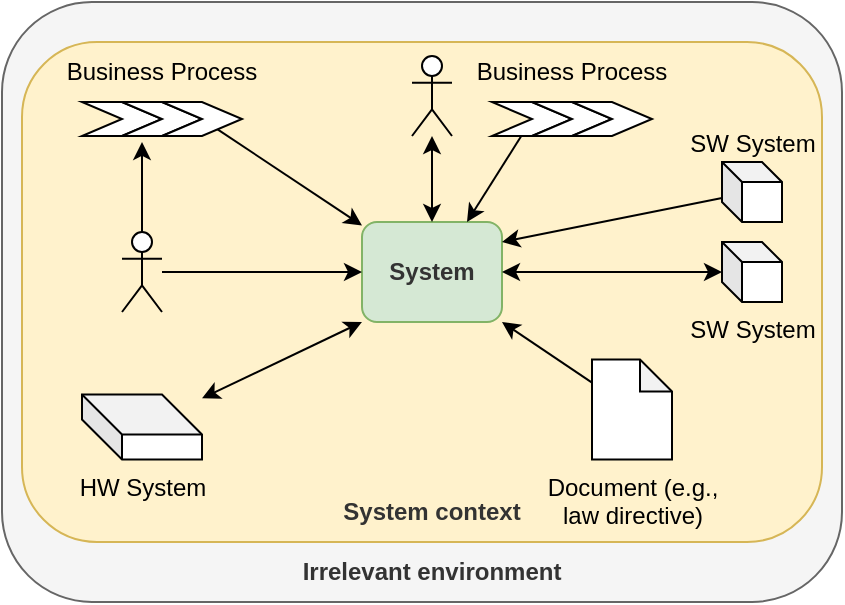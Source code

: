 <mxfile version="16.5.3" type="device"><diagram id="uH9laZ2BYaCbSZxFIPJi" name="Page-1"><mxGraphModel dx="917" dy="537" grid="1" gridSize="10" guides="1" tooltips="1" connect="1" arrows="1" fold="1" page="1" pageScale="1" pageWidth="850" pageHeight="1100" math="1" shadow="0"><root><mxCell id="0"/><mxCell id="1" parent="0"/><mxCell id="IGO1zF4ZYIRfZyNfmcAZ-1" value="" style="rounded=1;whiteSpace=wrap;html=1;fillColor=#f5f5f5;fontColor=#333333;strokeColor=#666666;" vertex="1" parent="1"><mxGeometry x="140" y="20" width="420" height="300" as="geometry"/></mxCell><mxCell id="IGO1zF4ZYIRfZyNfmcAZ-2" value="" style="rounded=1;whiteSpace=wrap;html=1;fillColor=#fff2cc;strokeColor=#d6b656;" vertex="1" parent="1"><mxGeometry x="150" y="40" width="400" height="250" as="geometry"/></mxCell><mxCell id="IGO1zF4ZYIRfZyNfmcAZ-4" value="&lt;span style=&quot;color: rgb(51 , 51 , 51)&quot;&gt;&lt;b&gt;Irrelevant environment&lt;/b&gt;&lt;/span&gt;" style="text;html=1;strokeColor=none;fillColor=none;align=center;verticalAlign=middle;whiteSpace=wrap;rounded=0;" vertex="1" parent="1"><mxGeometry x="280" y="290" width="150" height="30" as="geometry"/></mxCell><mxCell id="IGO1zF4ZYIRfZyNfmcAZ-5" value="&lt;span style=&quot;color: rgb(51 , 51 , 51)&quot;&gt;&lt;b&gt;System context&lt;/b&gt;&lt;/span&gt;" style="text;html=1;strokeColor=none;fillColor=none;align=center;verticalAlign=middle;whiteSpace=wrap;rounded=0;" vertex="1" parent="1"><mxGeometry x="280" y="260" width="150" height="30" as="geometry"/></mxCell><mxCell id="IGO1zF4ZYIRfZyNfmcAZ-7" value="" style="group" vertex="1" connectable="0" parent="1"><mxGeometry x="320" y="130" width="70" height="50" as="geometry"/></mxCell><mxCell id="IGO1zF4ZYIRfZyNfmcAZ-3" value="" style="rounded=1;whiteSpace=wrap;html=1;fillColor=#d5e8d4;strokeColor=#82b366;" vertex="1" parent="IGO1zF4ZYIRfZyNfmcAZ-7"><mxGeometry width="70" height="50" as="geometry"/></mxCell><mxCell id="IGO1zF4ZYIRfZyNfmcAZ-6" value="&lt;span style=&quot;color: rgb(51 , 51 , 51)&quot;&gt;&lt;b&gt;System&lt;/b&gt;&lt;/span&gt;" style="text;html=1;strokeColor=none;fillColor=none;align=center;verticalAlign=middle;whiteSpace=wrap;rounded=0;" vertex="1" parent="IGO1zF4ZYIRfZyNfmcAZ-7"><mxGeometry y="10" width="70" height="30" as="geometry"/></mxCell><mxCell id="IGO1zF4ZYIRfZyNfmcAZ-45" style="edgeStyle=none;rounded=0;orthogonalLoop=1;jettySize=auto;html=1;entryX=0.5;entryY=0;entryDx=0;entryDy=0;startArrow=classic;startFill=1;" edge="1" parent="1" source="IGO1zF4ZYIRfZyNfmcAZ-8" target="IGO1zF4ZYIRfZyNfmcAZ-3"><mxGeometry relative="1" as="geometry"/></mxCell><mxCell id="IGO1zF4ZYIRfZyNfmcAZ-8" value="" style="shape=umlActor;verticalLabelPosition=bottom;verticalAlign=top;html=1;outlineConnect=0;" vertex="1" parent="1"><mxGeometry x="345" y="47" width="20" height="40" as="geometry"/></mxCell><mxCell id="IGO1zF4ZYIRfZyNfmcAZ-39" style="edgeStyle=none;rounded=0;orthogonalLoop=1;jettySize=auto;html=1;" edge="1" parent="1" source="IGO1zF4ZYIRfZyNfmcAZ-12"><mxGeometry relative="1" as="geometry"><mxPoint x="390" y="180" as="targetPoint"/></mxGeometry></mxCell><mxCell id="IGO1zF4ZYIRfZyNfmcAZ-12" value="Document (e.g., &lt;br&gt;law directive)" style="shape=note;html=1;backgroundOutline=1;darkOpacity=0.05;size=16;labelPosition=center;verticalLabelPosition=bottom;align=center;verticalAlign=top;" vertex="1" parent="1"><mxGeometry x="435" y="198.75" width="40" height="50" as="geometry"/></mxCell><mxCell id="IGO1zF4ZYIRfZyNfmcAZ-38" style="rounded=0;orthogonalLoop=1;jettySize=auto;html=1;entryX=0;entryY=1;entryDx=0;entryDy=0;startArrow=classic;startFill=1;" edge="1" parent="1" source="IGO1zF4ZYIRfZyNfmcAZ-13" target="IGO1zF4ZYIRfZyNfmcAZ-3"><mxGeometry relative="1" as="geometry"/></mxCell><mxCell id="IGO1zF4ZYIRfZyNfmcAZ-13" value="HW System" style="shape=cube;html=1;boundedLbl=1;backgroundOutline=1;darkOpacity=0.05;darkOpacity2=0.1;labelPosition=center;verticalLabelPosition=bottom;align=center;verticalAlign=top;" vertex="1" parent="1"><mxGeometry x="180" y="216.25" width="60" height="32.5" as="geometry"/></mxCell><mxCell id="IGO1zF4ZYIRfZyNfmcAZ-47" style="edgeStyle=none;rounded=0;orthogonalLoop=1;jettySize=auto;html=1;entryX=1;entryY=0;entryDx=0;entryDy=0;" edge="1" parent="1" source="IGO1zF4ZYIRfZyNfmcAZ-16" target="IGO1zF4ZYIRfZyNfmcAZ-6"><mxGeometry relative="1" as="geometry"/></mxCell><mxCell id="IGO1zF4ZYIRfZyNfmcAZ-16" value="SW System" style="shape=cube;html=1;boundedLbl=1;backgroundOutline=1;darkOpacity=0.05;darkOpacity2=0.1;size=10;labelPosition=center;verticalLabelPosition=top;align=center;verticalAlign=bottom;" vertex="1" parent="1"><mxGeometry x="500" y="100" width="30" height="30" as="geometry"/></mxCell><mxCell id="IGO1zF4ZYIRfZyNfmcAZ-40" style="edgeStyle=none;rounded=0;orthogonalLoop=1;jettySize=auto;html=1;startArrow=classic;startFill=1;" edge="1" parent="1" source="IGO1zF4ZYIRfZyNfmcAZ-17" target="IGO1zF4ZYIRfZyNfmcAZ-6"><mxGeometry relative="1" as="geometry"/></mxCell><mxCell id="IGO1zF4ZYIRfZyNfmcAZ-17" value="SW System" style="shape=cube;html=1;boundedLbl=1;backgroundOutline=1;darkOpacity=0.05;darkOpacity2=0.1;size=10;labelPosition=center;verticalLabelPosition=bottom;align=center;verticalAlign=top;" vertex="1" parent="1"><mxGeometry x="500" y="140" width="30" height="30" as="geometry"/></mxCell><mxCell id="IGO1zF4ZYIRfZyNfmcAZ-30" value="" style="group" vertex="1" connectable="0" parent="1"><mxGeometry x="170" y="40" width="100" height="47" as="geometry"/></mxCell><mxCell id="IGO1zF4ZYIRfZyNfmcAZ-28" value="" style="group" vertex="1" connectable="0" parent="IGO1zF4ZYIRfZyNfmcAZ-30"><mxGeometry x="10" y="30" width="80" height="17" as="geometry"/></mxCell><mxCell id="IGO1zF4ZYIRfZyNfmcAZ-21" value="" style="shape=step;perimeter=stepPerimeter;fixedSize=1;points=[];" vertex="1" parent="IGO1zF4ZYIRfZyNfmcAZ-28"><mxGeometry width="40" height="17" as="geometry"/></mxCell><mxCell id="IGO1zF4ZYIRfZyNfmcAZ-22" value="" style="shape=step;perimeter=stepPerimeter;fixedSize=1;points=[];" vertex="1" parent="IGO1zF4ZYIRfZyNfmcAZ-28"><mxGeometry x="20" width="40" height="17" as="geometry"/></mxCell><mxCell id="IGO1zF4ZYIRfZyNfmcAZ-23" value="" style="shape=step;perimeter=stepPerimeter;fixedSize=1;points=[];" vertex="1" parent="IGO1zF4ZYIRfZyNfmcAZ-28"><mxGeometry x="40" width="40" height="17" as="geometry"/></mxCell><mxCell id="IGO1zF4ZYIRfZyNfmcAZ-29" value="Business Process" style="text;html=1;strokeColor=none;fillColor=none;align=center;verticalAlign=middle;whiteSpace=wrap;rounded=0;" vertex="1" parent="IGO1zF4ZYIRfZyNfmcAZ-30"><mxGeometry width="100" height="30" as="geometry"/></mxCell><mxCell id="IGO1zF4ZYIRfZyNfmcAZ-31" value="" style="group" vertex="1" connectable="0" parent="1"><mxGeometry x="375" y="40" width="100" height="47" as="geometry"/></mxCell><mxCell id="IGO1zF4ZYIRfZyNfmcAZ-32" value="" style="group" vertex="1" connectable="0" parent="IGO1zF4ZYIRfZyNfmcAZ-31"><mxGeometry x="10" y="30" width="80" height="17" as="geometry"/></mxCell><mxCell id="IGO1zF4ZYIRfZyNfmcAZ-33" value="" style="shape=step;perimeter=stepPerimeter;fixedSize=1;points=[];" vertex="1" parent="IGO1zF4ZYIRfZyNfmcAZ-32"><mxGeometry width="40" height="17" as="geometry"/></mxCell><mxCell id="IGO1zF4ZYIRfZyNfmcAZ-34" value="" style="shape=step;perimeter=stepPerimeter;fixedSize=1;points=[];" vertex="1" parent="IGO1zF4ZYIRfZyNfmcAZ-32"><mxGeometry x="20" width="40" height="17" as="geometry"/></mxCell><mxCell id="IGO1zF4ZYIRfZyNfmcAZ-35" value="" style="shape=step;perimeter=stepPerimeter;fixedSize=1;points=[];" vertex="1" parent="IGO1zF4ZYIRfZyNfmcAZ-32"><mxGeometry x="40" width="40" height="17" as="geometry"/></mxCell><mxCell id="IGO1zF4ZYIRfZyNfmcAZ-36" value="Business Process" style="text;html=1;strokeColor=none;fillColor=none;align=center;verticalAlign=middle;whiteSpace=wrap;rounded=0;" vertex="1" parent="IGO1zF4ZYIRfZyNfmcAZ-31"><mxGeometry width="100" height="30" as="geometry"/></mxCell><mxCell id="IGO1zF4ZYIRfZyNfmcAZ-42" style="edgeStyle=none;rounded=0;orthogonalLoop=1;jettySize=auto;html=1;entryX=0.25;entryY=1.176;entryDx=0;entryDy=0;entryPerimeter=0;" edge="1" parent="1" source="IGO1zF4ZYIRfZyNfmcAZ-37" target="IGO1zF4ZYIRfZyNfmcAZ-22"><mxGeometry relative="1" as="geometry"/></mxCell><mxCell id="IGO1zF4ZYIRfZyNfmcAZ-48" style="edgeStyle=none;rounded=0;orthogonalLoop=1;jettySize=auto;html=1;startArrow=none;startFill=0;" edge="1" parent="1" source="IGO1zF4ZYIRfZyNfmcAZ-37" target="IGO1zF4ZYIRfZyNfmcAZ-6"><mxGeometry relative="1" as="geometry"/></mxCell><mxCell id="IGO1zF4ZYIRfZyNfmcAZ-37" value="" style="shape=umlActor;verticalLabelPosition=bottom;verticalAlign=top;html=1;outlineConnect=0;" vertex="1" parent="1"><mxGeometry x="200" y="135" width="20" height="40" as="geometry"/></mxCell><mxCell id="IGO1zF4ZYIRfZyNfmcAZ-44" style="edgeStyle=none;rounded=0;orthogonalLoop=1;jettySize=auto;html=1;" edge="1" parent="1" source="IGO1zF4ZYIRfZyNfmcAZ-23" target="IGO1zF4ZYIRfZyNfmcAZ-3"><mxGeometry relative="1" as="geometry"/></mxCell><mxCell id="IGO1zF4ZYIRfZyNfmcAZ-46" style="edgeStyle=none;rounded=0;orthogonalLoop=1;jettySize=auto;html=1;entryX=0.75;entryY=0;entryDx=0;entryDy=0;" edge="1" parent="1" source="IGO1zF4ZYIRfZyNfmcAZ-33" target="IGO1zF4ZYIRfZyNfmcAZ-3"><mxGeometry relative="1" as="geometry"/></mxCell></root></mxGraphModel></diagram></mxfile>